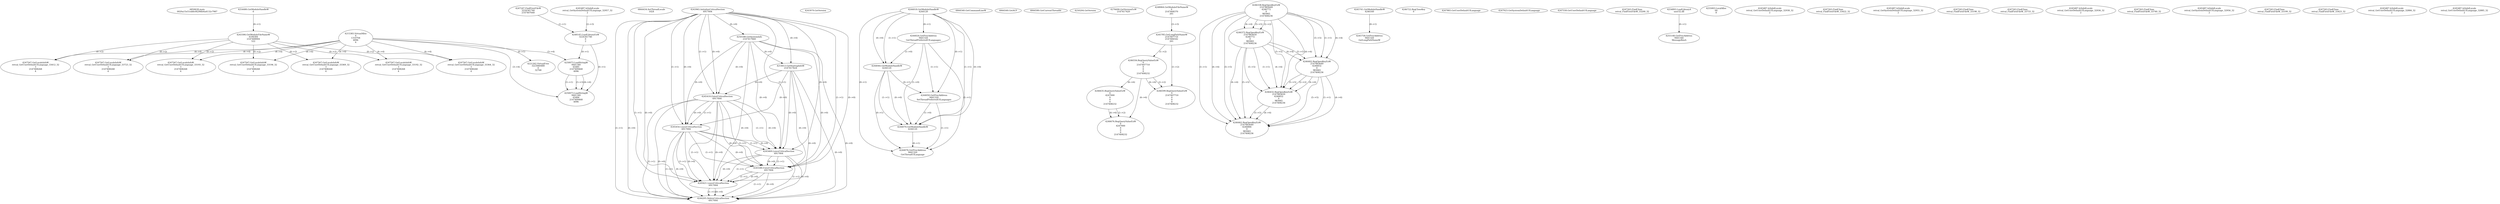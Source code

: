 // Global SCDG with merge call
digraph {
	0 [label="6850628.main
0020a15e51eb8c04296fe6a4132c7987"]
	1 [label="4254480.GetModuleHandleW
0"]
	2 [label="6844434.SetThreadLocale
1024"]
	3 [label="4243965.InitializeCriticalSection
6917004"]
	4 [label="4243979.GetVersion
"]
	5 [label="4244018.GetModuleHandleW
4244120"]
	6 [label="4244024.GetProcAddress
9441320
GetThreadPreferredUILanguages"]
	5 -> 6 [label="(0-->1)"]
	7 [label="4244044.GetModuleHandleW
4244120"]
	5 -> 7 [label="(1-->1)"]
	5 -> 7 [label="(0-->0)"]
	6 -> 7 [label="(1-->0)"]
	8 [label="4244050.GetProcAddress
9441320
SetThreadPreferredUILanguages"]
	5 -> 8 [label="(0-->1)"]
	6 -> 8 [label="(1-->1)"]
	7 -> 8 [label="(0-->1)"]
	9 [label="4244070.GetModuleHandleW
4244120"]
	5 -> 9 [label="(1-->1)"]
	7 -> 9 [label="(1-->1)"]
	5 -> 9 [label="(0-->0)"]
	6 -> 9 [label="(1-->0)"]
	7 -> 9 [label="(0-->0)"]
	8 -> 9 [label="(1-->0)"]
	10 [label="4244076.GetProcAddress
9441320
GetThreadUILanguage"]
	5 -> 10 [label="(0-->1)"]
	6 -> 10 [label="(1-->1)"]
	7 -> 10 [label="(0-->1)"]
	8 -> 10 [label="(1-->1)"]
	9 -> 10 [label="(0-->1)"]
	11 [label="4250188.GetSystemInfo
2147417660"]
	3 -> 11 [label="(0-->0)"]
	12 [label="6844540.GetCommandLineW
"]
	13 [label="4214413.GetStartupInfoW
2147417624"]
	3 -> 13 [label="(0-->0)"]
	11 -> 13 [label="(0-->0)"]
	14 [label="6844560.GetACP
"]
	15 [label="6844580.GetCurrentThreadId
"]
	16 [label="4250204.GetVersion
"]
	17 [label="4276690.GetVersionExW
2147417420"]
	18 [label="4243306.GetModuleFileNameW
4194304
2147408904
522"]
	1 -> 18 [label="(0-->1)"]
	19 [label="4248064.GetModuleFileNameW
0
2147408370
261"]
	20 [label="4215383.VirtualAlloc
0
1310704
4096
4"]
	21 [label="4246338.RegOpenKeyExW
2147483649
4246772
0
983065
2147408236"]
	22 [label="4245741.GetModuleHandleW
4246160"]
	23 [label="4245758.GetProcAddress
9441320
GetLongPathNameW"]
	22 -> 23 [label="(0-->1)"]
	24 [label="4245785.GetLongPathNameW
2147407710
2147406542
261"]
	19 -> 24 [label="(3-->3)"]
	25 [label="4246556.RegQueryValueExW
0
2147407710
0
0
0
2147408232"]
	24 -> 25 [label="(1-->2)"]
	26 [label="4246599.RegQueryValueExW
0
2147407710
0
0
0
2147408232"]
	24 -> 26 [label="(1-->2)"]
	25 -> 26 [label="(2-->2)"]
	25 -> 26 [label="(6-->6)"]
	27 [label="4246722.RegCloseKey
0"]
	28 [label="4247883.GetUserDefaultUILanguage
"]
	29 [label="4245418.EnterCriticalSection
6917004"]
	3 -> 29 [label="(1-->1)"]
	3 -> 29 [label="(0-->0)"]
	11 -> 29 [label="(0-->0)"]
	13 -> 29 [label="(0-->0)"]
	30 [label="4245454.LeaveCriticalSection
6917004"]
	3 -> 30 [label="(1-->1)"]
	29 -> 30 [label="(1-->1)"]
	3 -> 30 [label="(0-->0)"]
	11 -> 30 [label="(0-->0)"]
	13 -> 30 [label="(0-->0)"]
	29 -> 30 [label="(0-->0)"]
	31 [label="4247923.GetSystemDefaultUILanguage
"]
	32 [label="4245469.LeaveCriticalSection
6917004"]
	3 -> 32 [label="(1-->1)"]
	29 -> 32 [label="(1-->1)"]
	30 -> 32 [label="(1-->1)"]
	3 -> 32 [label="(0-->0)"]
	11 -> 32 [label="(0-->0)"]
	13 -> 32 [label="(0-->0)"]
	29 -> 32 [label="(0-->0)"]
	30 -> 32 [label="(0-->0)"]
	33 [label="4245487.IsValidLocale
retval_GetSystemDefaultUILanguage_32957_32
2"]
	34 [label="4245580.EnterCriticalSection
6917004"]
	3 -> 34 [label="(1-->1)"]
	29 -> 34 [label="(1-->1)"]
	30 -> 34 [label="(1-->1)"]
	32 -> 34 [label="(1-->1)"]
	3 -> 34 [label="(0-->0)"]
	11 -> 34 [label="(0-->0)"]
	13 -> 34 [label="(0-->0)"]
	29 -> 34 [label="(0-->0)"]
	30 -> 34 [label="(0-->0)"]
	32 -> 34 [label="(0-->0)"]
	35 [label="4245621.LeaveCriticalSection
6917004"]
	3 -> 35 [label="(1-->1)"]
	29 -> 35 [label="(1-->1)"]
	30 -> 35 [label="(1-->1)"]
	32 -> 35 [label="(1-->1)"]
	34 -> 35 [label="(1-->1)"]
	3 -> 35 [label="(0-->0)"]
	11 -> 35 [label="(0-->0)"]
	13 -> 35 [label="(0-->0)"]
	29 -> 35 [label="(0-->0)"]
	30 -> 35 [label="(0-->0)"]
	32 -> 35 [label="(0-->0)"]
	34 -> 35 [label="(0-->0)"]
	36 [label="4247558.GetUserDefaultUILanguage
"]
	37 [label="4247567.GetLocaleInfoW
retval_GetUserDefaultUILanguage_33194_32
3
2147408268
4"]
	18 -> 37 [label="(0-->2)"]
	20 -> 37 [label="(4-->4)"]
	38 [label="4247247.FindFirstFileW
3224341740
2147407640"]
	39 [label="4247263.FindClose
retval_FindFirstFileW_33200_32"]
	40 [label="4248145.LoadLibraryExW
3224341740
0
2"]
	38 -> 40 [label="(1-->1)"]
	33 -> 40 [label="(2-->3)"]
	41 [label="4250073.LoadStringW
9441340
65485
2147409468
4096"]
	40 -> 41 [label="(0-->1)"]
	20 -> 41 [label="(3-->4)"]
	42 [label="4250073.LoadStringW
9441340
65484
2147409468
4096"]
	40 -> 42 [label="(0-->1)"]
	41 -> 42 [label="(1-->1)"]
	41 -> 42 [label="(3-->3)"]
	20 -> 42 [label="(3-->4)"]
	41 -> 42 [label="(4-->4)"]
	43 [label="4254893.LoadLibraryA
user32.dll"]
	44 [label="4255003.LocalAlloc
64
8"]
	45 [label="4255148.GetProcAddress
9441344
MessageBoxA"]
	43 -> 45 [label="(0-->1)"]
	46 [label="4244205.DeleteCriticalSection
6917004"]
	3 -> 46 [label="(1-->1)"]
	29 -> 46 [label="(1-->1)"]
	30 -> 46 [label="(1-->1)"]
	32 -> 46 [label="(1-->1)"]
	34 -> 46 [label="(1-->1)"]
	35 -> 46 [label="(1-->1)"]
	3 -> 46 [label="(0-->0)"]
	11 -> 46 [label="(0-->0)"]
	13 -> 46 [label="(0-->0)"]
	29 -> 46 [label="(0-->0)"]
	30 -> 46 [label="(0-->0)"]
	32 -> 46 [label="(0-->0)"]
	34 -> 46 [label="(0-->0)"]
	35 -> 46 [label="(0-->0)"]
	47 [label="4221262.VirtualFree
3223060480
0
32768"]
	20 -> 47 [label="(0-->1)"]
	48 [label="4246372.RegOpenKeyExW
2147483650
4246772
0
983065
2147408236"]
	21 -> 48 [label="(2-->2)"]
	21 -> 48 [label="(4-->4)"]
	21 -> 48 [label="(5-->5)"]
	49 [label="4246635.RegQueryValueExW
0
4247000
0
0
0
2147408232"]
	25 -> 49 [label="(6-->6)"]
	50 [label="4246676.RegQueryValueExW
0
4247000
0
0
0
2147408232"]
	49 -> 50 [label="(2-->2)"]
	25 -> 50 [label="(6-->6)"]
	49 -> 50 [label="(6-->6)"]
	51 [label="4245487.IsValidLocale
retval_GetUserDefaultUILanguage_32938_32
2"]
	52 [label="4247567.GetLocaleInfoW
retval_GetUserDefaultUILanguage_33364_32
3
2147408268
4"]
	18 -> 52 [label="(0-->2)"]
	20 -> 52 [label="(4-->4)"]
	53 [label="4247263.FindClose
retval_FindFirstFileW_33422_32"]
	54 [label="4245487.IsValidLocale
retval_GetSystemDefaultUILanguage_32955_32
2"]
	55 [label="4247567.GetLocaleInfoW
retval_GetUserDefaultUILanguage_33192_32
3
2147408268
4"]
	18 -> 55 [label="(0-->2)"]
	20 -> 55 [label="(4-->4)"]
	56 [label="4247263.FindClose
retval_FindFirstFileW_33198_32"]
	57 [label="4247567.GetLocaleInfoW
retval_GetUserDefaultUILanguage_33723_32
3
2147408268
4"]
	18 -> 57 [label="(0-->2)"]
	20 -> 57 [label="(4-->4)"]
	58 [label="4247263.FindClose
retval_FindFirstFileW_33733_32"]
	59 [label="4245487.IsValidLocale
retval_GetUserDefaultUILanguage_32936_32
2"]
	60 [label="4247567.GetLocaleInfoW
retval_GetUserDefaultUILanguage_33412_32
3
2147408268
4"]
	18 -> 60 [label="(0-->2)"]
	20 -> 60 [label="(4-->4)"]
	61 [label="4247263.FindClose
retval_FindFirstFileW_33740_32"]
	62 [label="4246402.RegOpenKeyExW
2147483649
4246832
0
983065
2147408236"]
	21 -> 62 [label="(1-->1)"]
	21 -> 62 [label="(4-->4)"]
	48 -> 62 [label="(4-->4)"]
	21 -> 62 [label="(5-->5)"]
	48 -> 62 [label="(5-->5)"]
	63 [label="4246432.RegOpenKeyExW
2147483650
4246832
0
983065
2147408236"]
	48 -> 63 [label="(1-->1)"]
	62 -> 63 [label="(2-->2)"]
	21 -> 63 [label="(4-->4)"]
	48 -> 63 [label="(4-->4)"]
	62 -> 63 [label="(4-->4)"]
	21 -> 63 [label="(5-->5)"]
	48 -> 63 [label="(5-->5)"]
	62 -> 63 [label="(5-->5)"]
	64 [label="4246462.RegOpenKeyExW
2147483649
4246884
0
983065
2147408236"]
	21 -> 64 [label="(1-->1)"]
	62 -> 64 [label="(1-->1)"]
	21 -> 64 [label="(4-->4)"]
	48 -> 64 [label="(4-->4)"]
	62 -> 64 [label="(4-->4)"]
	63 -> 64 [label="(4-->4)"]
	21 -> 64 [label="(5-->5)"]
	48 -> 64 [label="(5-->5)"]
	62 -> 64 [label="(5-->5)"]
	63 -> 64 [label="(5-->5)"]
	65 [label="4245487.IsValidLocale
retval_GetSystemDefaultUILanguage_32956_32
2"]
	66 [label="4247567.GetLocaleInfoW
retval_GetUserDefaultUILanguage_33193_32
3
2147408268
4"]
	18 -> 66 [label="(0-->2)"]
	20 -> 66 [label="(4-->4)"]
	67 [label="4247263.FindClose
retval_FindFirstFileW_33199_32"]
	68 [label="4247567.GetLocaleInfoW
retval_GetUserDefaultUILanguage_33369_32
3
2147408268
4"]
	18 -> 68 [label="(0-->2)"]
	20 -> 68 [label="(4-->4)"]
	69 [label="4247263.FindClose
retval_FindFirstFileW_33423_32"]
	70 [label="4245487.IsValidLocale
retval_GetUserDefaultUILanguage_32884_32
2"]
	71 [label="4245487.IsValidLocale
retval_GetUserDefaultUILanguage_32885_32
2"]
}
